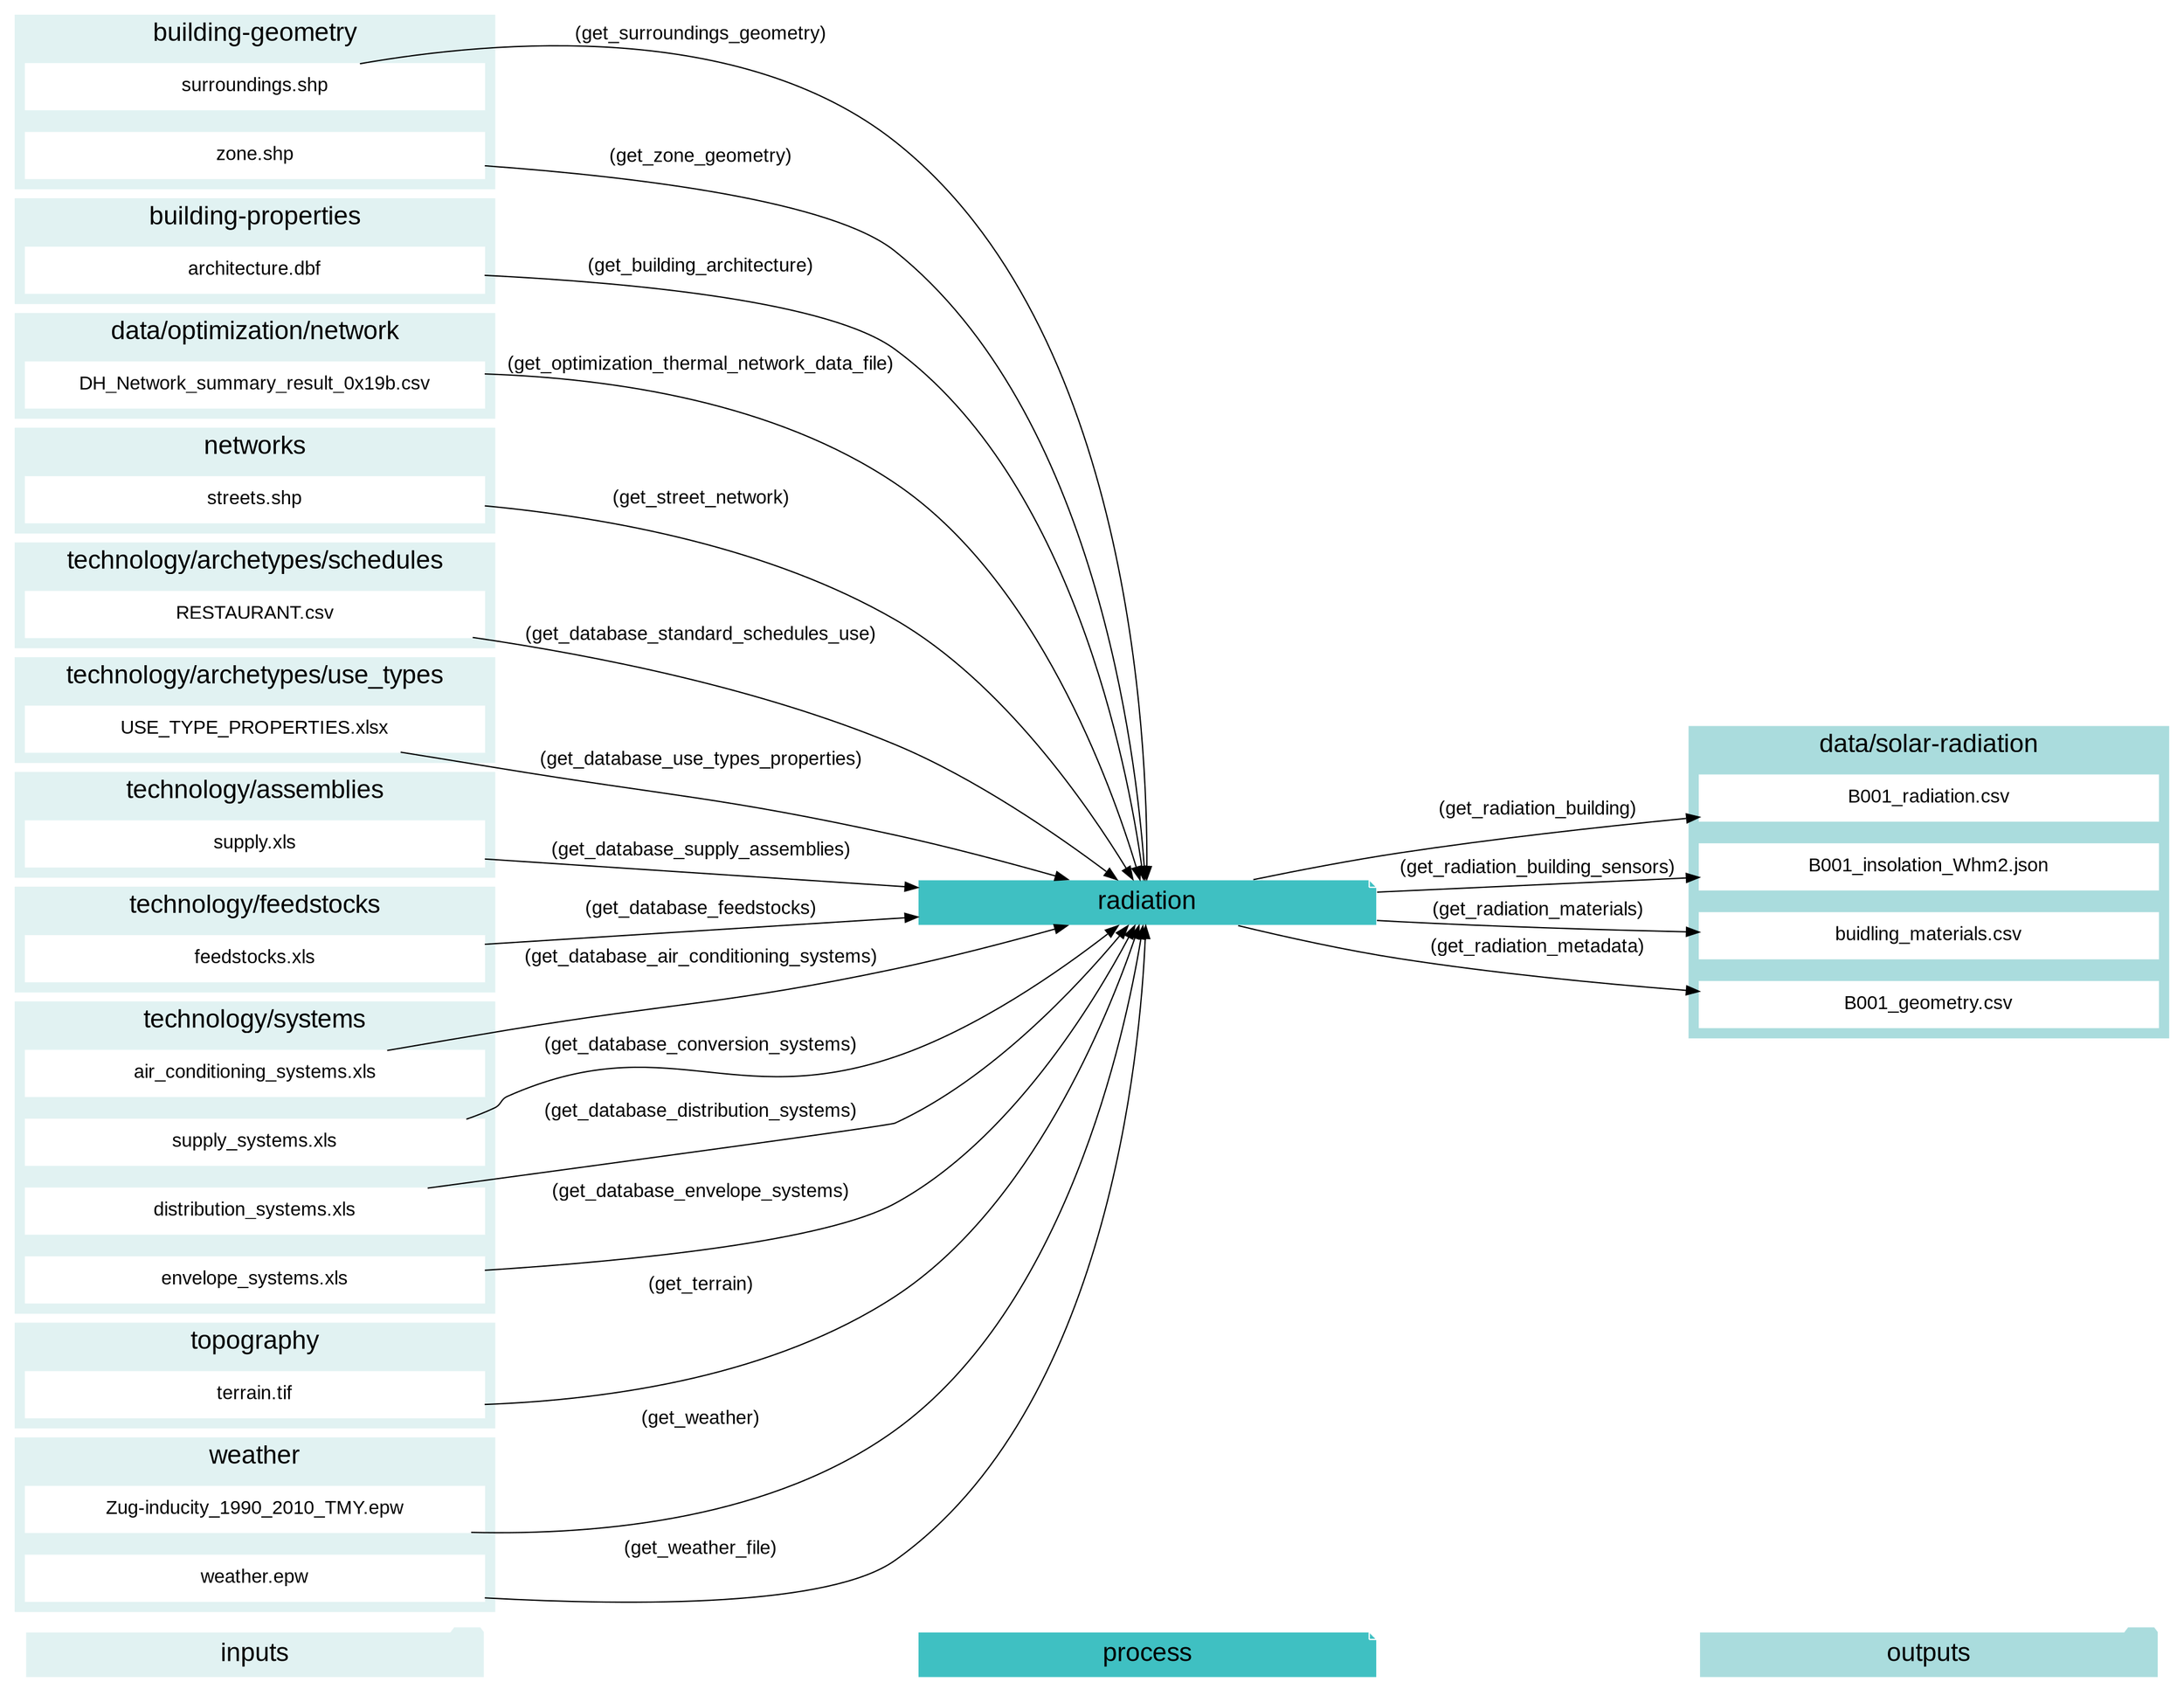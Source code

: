 digraph trace_inputlocator {
    rankdir="LR";
    graph [overlap=false, fontname=arial];
    node [shape=box, style=filled, color=white, fontsize=15, fontname=arial, fixedsize=true, width=5];
    edge [fontname=arial, fontsize = 15]
    newrank=true
    subgraph cluster_legend {
    fontsize=25
    style=invis
    "process"[style=filled, fillcolor="#3FC0C2", shape=note, fontsize=20, fontname="arial"]
    "inputs" [style=filled, shape=folder, color=white, fillcolor="#E1F2F2", fontsize=20]
    "outputs"[style=filled, shape=folder, color=white, fillcolor="#aadcdd", fontsize=20]
    "inputs"->"process"[style=invis]
    "process"->"outputs"[style=invis]
    }
    "radiation"[style=filled, color=white, fillcolor="#3FC0C2", shape=note, fontsize=20, fontname=arial];
    subgraph cluster_0_in {
        style = filled;
        color = "#E1F2F2";
        fontsize = 20;
        rank=same;
        label="building-geometry";
        "surroundings.shp"
        "zone.shp"
    }
    subgraph cluster_1_in {
        style = filled;
        color = "#E1F2F2";
        fontsize = 20;
        rank=same;
        label="building-properties";
        "architecture.dbf"
    }
    subgraph cluster_2_in {
        style = filled;
        color = "#E1F2F2";
        fontsize = 20;
        rank=same;
        label="data/optimization/network";
        "DH_Network_summary_result_0x19b.csv"
    }
    subgraph cluster_3_out {
        style = filled;
        color = "#aadcdd";
        fontsize = 20;
        rank=same;
        label="data/solar-radiation";
        "B001_radiation.csv"
        "B001_insolation_Whm2.json"
        "buidling_materials.csv"
        "B001_geometry.csv"
    }
    subgraph cluster_4_in {
        style = filled;
        color = "#E1F2F2";
        fontsize = 20;
        rank=same;
        label="networks";
        "streets.shp"
    }
    subgraph cluster_5_in {
        style = filled;
        color = "#E1F2F2";
        fontsize = 20;
        rank=same;
        label="technology/archetypes/schedules";
        "RESTAURANT.csv"
    }
    subgraph cluster_6_in {
        style = filled;
        color = "#E1F2F2";
        fontsize = 20;
        rank=same;
        label="technology/archetypes/use_types";
        "USE_TYPE_PROPERTIES.xlsx"
    }
    subgraph cluster_7_in {
        style = filled;
        color = "#E1F2F2";
        fontsize = 20;
        rank=same;
        label="technology/assemblies";
        "supply.xls"
    }
    subgraph cluster_8_in {
        style = filled;
        color = "#E1F2F2";
        fontsize = 20;
        rank=same;
        label="technology/feedstocks";
        "feedstocks.xls"
    }
    subgraph cluster_9_in {
        style = filled;
        color = "#E1F2F2";
        fontsize = 20;
        rank=same;
        label="technology/systems";
        "air_conditioning_systems.xls"
        "supply_systems.xls"
        "distribution_systems.xls"
        "envelope_systems.xls"
    }
    subgraph cluster_10_in {
        style = filled;
        color = "#E1F2F2";
        fontsize = 20;
        rank=same;
        label="topography";
        "terrain.tif"
    }
    subgraph cluster_11_in {
        style = filled;
        color = "#E1F2F2";
        fontsize = 20;
        rank=same;
        label="weather";
        "Zug-inducity_1990_2010_TMY.epw"
        "weather.epw"
    }
    "architecture.dbf" -> "radiation"[label="(get_building_architecture)"]
    "air_conditioning_systems.xls" -> "radiation"[label="(get_database_air_conditioning_systems)"]
    "supply_systems.xls" -> "radiation"[label="(get_database_conversion_systems)"]
    "distribution_systems.xls" -> "radiation"[label="(get_database_distribution_systems)"]
    "envelope_systems.xls" -> "radiation"[label="(get_database_envelope_systems)"]
    "feedstocks.xls" -> "radiation"[label="(get_database_feedstocks)"]
    "RESTAURANT.csv" -> "radiation"[label="(get_database_standard_schedules_use)"]
    "supply.xls" -> "radiation"[label="(get_database_supply_assemblies)"]
    "USE_TYPE_PROPERTIES.xlsx" -> "radiation"[label="(get_database_use_types_properties)"]
    "DH_Network_summary_result_0x19b.csv" -> "radiation"[label="(get_optimization_thermal_network_data_file)"]
    "streets.shp" -> "radiation"[label="(get_street_network)"]
    "surroundings.shp" -> "radiation"[label="(get_surroundings_geometry)"]
    "terrain.tif" -> "radiation"[label="(get_terrain)"]
    "Zug-inducity_1990_2010_TMY.epw" -> "radiation"[label="(get_weather)"]
    "weather.epw" -> "radiation"[label="(get_weather_file)"]
    "zone.shp" -> "radiation"[label="(get_zone_geometry)"]
    "radiation" -> "B001_radiation.csv"[label="(get_radiation_building)"]
    "radiation" -> "B001_insolation_Whm2.json"[label="(get_radiation_building_sensors)"]
    "radiation" -> "buidling_materials.csv"[label="(get_radiation_materials)"]
    "radiation" -> "B001_geometry.csv"[label="(get_radiation_metadata)"]
    }